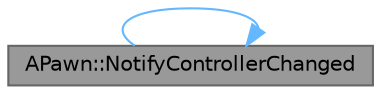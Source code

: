 digraph "APawn::NotifyControllerChanged"
{
 // INTERACTIVE_SVG=YES
 // LATEX_PDF_SIZE
  bgcolor="transparent";
  edge [fontname=Helvetica,fontsize=10,labelfontname=Helvetica,labelfontsize=10];
  node [fontname=Helvetica,fontsize=10,shape=box,height=0.2,width=0.4];
  rankdir="LR";
  Node1 [id="Node000001",label="APawn::NotifyControllerChanged",height=0.2,width=0.4,color="gray40", fillcolor="grey60", style="filled", fontcolor="black",tooltip="Call to notify about a change in controller, on both the server and owning client."];
  Node1 -> Node1 [id="edge1_Node000001_Node000001",color="steelblue1",style="solid",tooltip=" "];
}
